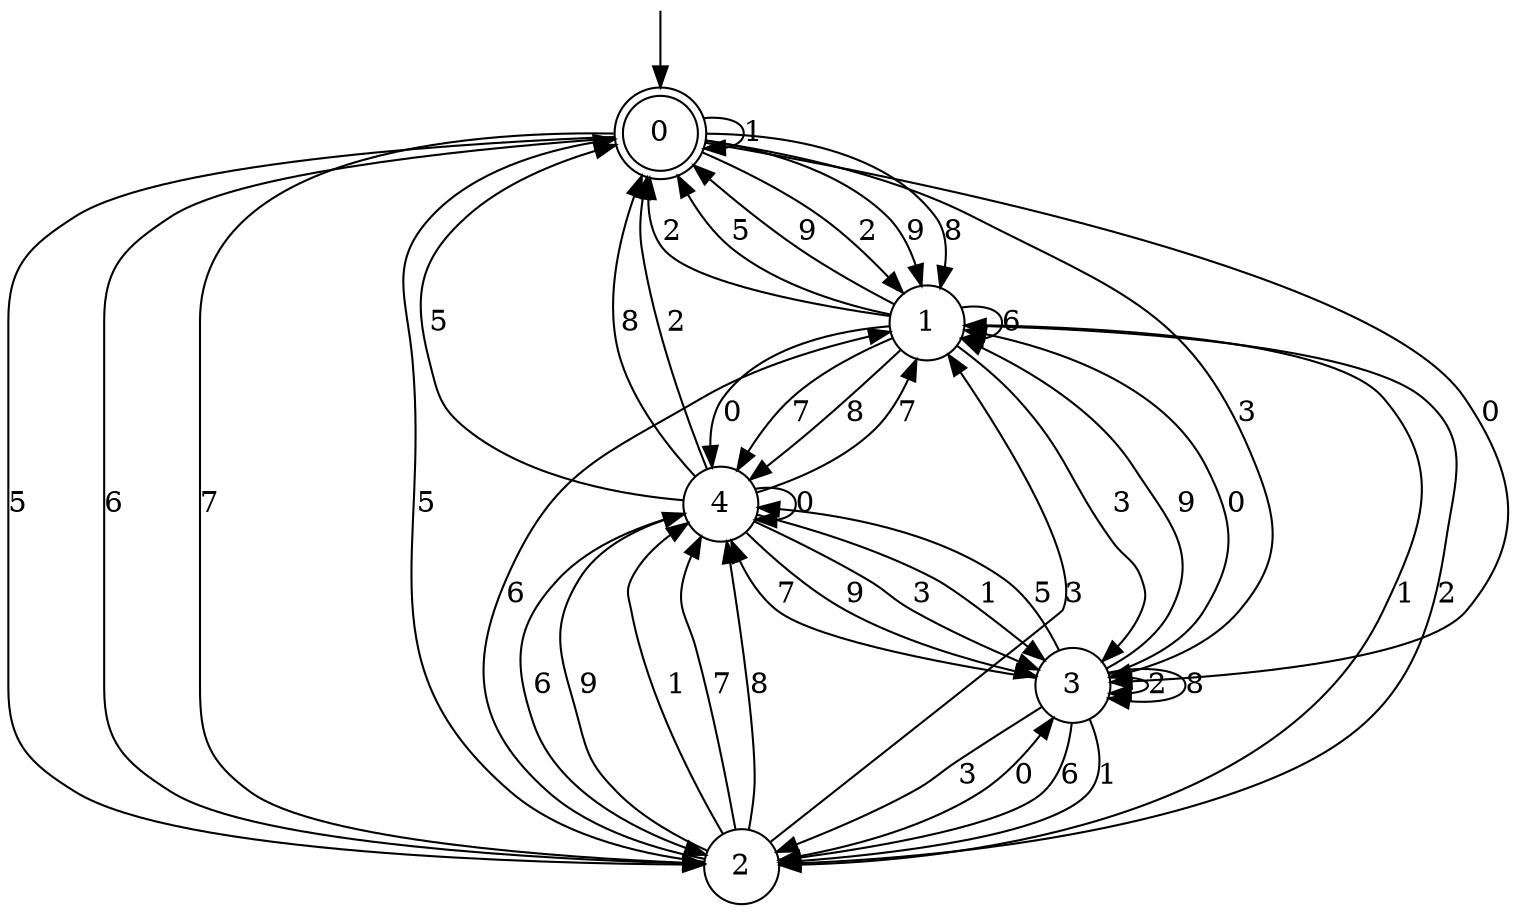 digraph g {

	s0 [shape="doublecircle" label="0"];
	s1 [shape="circle" label="1"];
	s2 [shape="circle" label="2"];
	s3 [shape="circle" label="3"];
	s4 [shape="circle" label="4"];
	s0 -> s1 [label="2"];
	s0 -> s2 [label="5"];
	s0 -> s1 [label="9"];
	s0 -> s2 [label="6"];
	s0 -> s0 [label="1"];
	s0 -> s3 [label="3"];
	s0 -> s3 [label="0"];
	s0 -> s2 [label="7"];
	s0 -> s1 [label="8"];
	s1 -> s0 [label="2"];
	s1 -> s0 [label="5"];
	s1 -> s0 [label="9"];
	s1 -> s1 [label="6"];
	s1 -> s2 [label="1"];
	s1 -> s3 [label="3"];
	s1 -> s4 [label="0"];
	s1 -> s4 [label="7"];
	s1 -> s4 [label="8"];
	s2 -> s1 [label="2"];
	s2 -> s0 [label="5"];
	s2 -> s4 [label="9"];
	s2 -> s1 [label="6"];
	s2 -> s4 [label="1"];
	s2 -> s1 [label="3"];
	s2 -> s3 [label="0"];
	s2 -> s4 [label="7"];
	s2 -> s4 [label="8"];
	s3 -> s3 [label="2"];
	s3 -> s4 [label="5"];
	s3 -> s1 [label="9"];
	s3 -> s2 [label="6"];
	s3 -> s2 [label="1"];
	s3 -> s2 [label="3"];
	s3 -> s1 [label="0"];
	s3 -> s4 [label="7"];
	s3 -> s3 [label="8"];
	s4 -> s0 [label="2"];
	s4 -> s0 [label="5"];
	s4 -> s3 [label="9"];
	s4 -> s2 [label="6"];
	s4 -> s3 [label="1"];
	s4 -> s3 [label="3"];
	s4 -> s4 [label="0"];
	s4 -> s1 [label="7"];
	s4 -> s0 [label="8"];

__start0 [label="" shape="none" width="0" height="0"];
__start0 -> s0;

}
